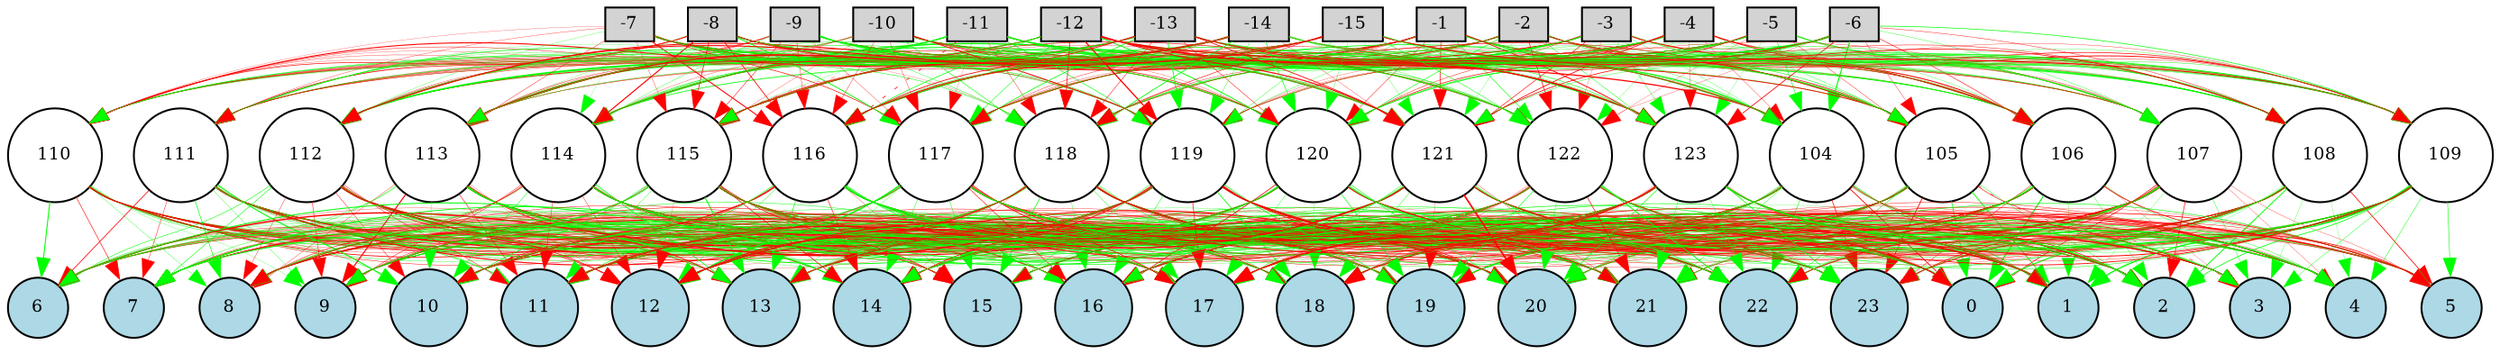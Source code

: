 digraph {
	node [fontsize=9 height=0.2 shape=circle width=0.2]
	-1 [fillcolor=lightgray shape=box style=filled]
	-2 [fillcolor=lightgray shape=box style=filled]
	-3 [fillcolor=lightgray shape=box style=filled]
	-4 [fillcolor=lightgray shape=box style=filled]
	-5 [fillcolor=lightgray shape=box style=filled]
	-6 [fillcolor=lightgray shape=box style=filled]
	-7 [fillcolor=lightgray shape=box style=filled]
	-8 [fillcolor=lightgray shape=box style=filled]
	-9 [fillcolor=lightgray shape=box style=filled]
	-10 [fillcolor=lightgray shape=box style=filled]
	-11 [fillcolor=lightgray shape=box style=filled]
	-12 [fillcolor=lightgray shape=box style=filled]
	-13 [fillcolor=lightgray shape=box style=filled]
	-14 [fillcolor=lightgray shape=box style=filled]
	-15 [fillcolor=lightgray shape=box style=filled]
	0 [fillcolor=lightblue style=filled]
	1 [fillcolor=lightblue style=filled]
	2 [fillcolor=lightblue style=filled]
	3 [fillcolor=lightblue style=filled]
	4 [fillcolor=lightblue style=filled]
	5 [fillcolor=lightblue style=filled]
	6 [fillcolor=lightblue style=filled]
	7 [fillcolor=lightblue style=filled]
	8 [fillcolor=lightblue style=filled]
	9 [fillcolor=lightblue style=filled]
	10 [fillcolor=lightblue style=filled]
	11 [fillcolor=lightblue style=filled]
	12 [fillcolor=lightblue style=filled]
	13 [fillcolor=lightblue style=filled]
	14 [fillcolor=lightblue style=filled]
	15 [fillcolor=lightblue style=filled]
	16 [fillcolor=lightblue style=filled]
	17 [fillcolor=lightblue style=filled]
	18 [fillcolor=lightblue style=filled]
	19 [fillcolor=lightblue style=filled]
	20 [fillcolor=lightblue style=filled]
	21 [fillcolor=lightblue style=filled]
	22 [fillcolor=lightblue style=filled]
	23 [fillcolor=lightblue style=filled]
	104 [fillcolor=white style=filled]
	105 [fillcolor=white style=filled]
	106 [fillcolor=white style=filled]
	107 [fillcolor=white style=filled]
	108 [fillcolor=white style=filled]
	109 [fillcolor=white style=filled]
	110 [fillcolor=white style=filled]
	111 [fillcolor=white style=filled]
	112 [fillcolor=white style=filled]
	113 [fillcolor=white style=filled]
	114 [fillcolor=white style=filled]
	115 [fillcolor=white style=filled]
	116 [fillcolor=white style=filled]
	117 [fillcolor=white style=filled]
	118 [fillcolor=white style=filled]
	119 [fillcolor=white style=filled]
	120 [fillcolor=white style=filled]
	121 [fillcolor=white style=filled]
	122 [fillcolor=white style=filled]
	123 [fillcolor=white style=filled]
	-1 -> 104 [color=green penwidth=0.5708854957377121 style=solid]
	-1 -> 105 [color=green penwidth=0.15247176918416977 style=solid]
	-1 -> 106 [color=red penwidth=0.29544626734061263 style=solid]
	-1 -> 107 [color=green penwidth=0.17939315664368183 style=solid]
	-1 -> 108 [color=green penwidth=0.26589318386454086 style=solid]
	-1 -> 109 [color=green penwidth=0.14130522752307406 style=solid]
	-1 -> 110 [color=red penwidth=0.4360602159434478 style=solid]
	-1 -> 111 [color=green penwidth=0.13408300711317025 style=solid]
	-1 -> 112 [color=red penwidth=0.48918910428919493 style=solid]
	-1 -> 113 [color=red penwidth=0.30576842998263476 style=solid]
	-1 -> 114 [color=red penwidth=0.3062424986263603 style=solid]
	-1 -> 115 [color=green penwidth=0.11081483940841273 style=solid]
	-1 -> 116 [color=red penwidth=0.17665839865169605 style=solid]
	-1 -> 117 [color=red penwidth=0.1896473188091668 style=solid]
	-1 -> 118 [color=red penwidth=0.18391644364688167 style=solid]
	-1 -> 119 [color=green penwidth=0.16312304314084408 style=solid]
	-1 -> 120 [color=red penwidth=0.22539345979940437 style=solid]
	-1 -> 121 [color=red penwidth=0.3256063436721889 style=solid]
	-1 -> 122 [color=green penwidth=0.2951461835014864 style=solid]
	-1 -> 123 [color=red penwidth=0.45921751430264823 style=solid]
	-2 -> 104 [color=green penwidth=0.17813176070583361 style=solid]
	-2 -> 105 [color=red penwidth=0.3646198391775417 style=solid]
	-2 -> 106 [color=red penwidth=0.2787083239501319 style=solid]
	-2 -> 107 [color=green penwidth=0.2528582990097552 style=solid]
	-2 -> 108 [color=green penwidth=0.2760703565506307 style=solid]
	-2 -> 109 [color=red penwidth=0.34090598364522484 style=solid]
	-2 -> 110 [color=red penwidth=0.20939119566170933 style=solid]
	-2 -> 111 [color=red penwidth=0.17304818602037286 style=solid]
	-2 -> 112 [color=green penwidth=0.2011899446594726 style=solid]
	-2 -> 113 [color=green penwidth=0.23864403449542254 style=solid]
	-2 -> 114 [color=red penwidth=0.2621721516221355 style=solid]
	-2 -> 115 [color=green penwidth=0.27081775514760675 style=solid]
	-2 -> 116 [color=red penwidth=0.31255280721743073 style=solid]
	-2 -> 117 [color=red penwidth=0.24343679028540774 style=solid]
	-2 -> 118 [color=green penwidth=0.2700999371740377 style=solid]
	-2 -> 119 [color=red penwidth=0.1269998860825075 style=solid]
	-2 -> 120 [color=green penwidth=0.2825901755483331 style=solid]
	-2 -> 121 [color=green penwidth=0.1294908344814238 style=solid]
	-2 -> 122 [color=red penwidth=0.3498191095504223 style=solid]
	-2 -> 123 [color=green penwidth=0.21665069632520256 style=solid]
	-3 -> 104 [color=green penwidth=0.14140127933351748 style=solid]
	-3 -> 105 [color=green penwidth=0.263265697731039 style=solid]
	-3 -> 106 [color=green penwidth=0.14681594788534907 style=solid]
	-3 -> 107 [color=green penwidth=0.1273842904363914 style=solid]
	-3 -> 108 [color=red penwidth=0.16190948396354954 style=solid]
	-3 -> 109 [color=red penwidth=0.4510843192197067 style=solid]
	-3 -> 110 [color=red penwidth=0.2633739835435719 style=solid]
	-3 -> 111 [color=red penwidth=0.15140500182003225 style=solid]
	-3 -> 112 [color=red penwidth=0.4100754261531536 style=solid]
	-3 -> 113 [color=green penwidth=0.22916042794841252 style=solid]
	-3 -> 114 [color=green penwidth=0.4055849875746691 style=solid]
	-3 -> 115 [color=green penwidth=0.4870528598745063 style=solid]
	-3 -> 116 [color=green penwidth=0.23179442647384352 style=solid]
	-3 -> 117 [color=green penwidth=0.3606424393462949 style=solid]
	-3 -> 118 [color=green penwidth=0.20098563837276284 style=solid]
	-3 -> 119 [color=red penwidth=0.10268754941786921 style=solid]
	-3 -> 120 [color=red penwidth=0.21650563785861188 style=solid]
	-3 -> 121 [color=red penwidth=0.29988280656803123 style=solid]
	-3 -> 122 [color=red penwidth=0.12554716378660008 style=solid]
	-3 -> 123 [color=green penwidth=0.19916432486072766 style=solid]
	-4 -> 104 [color=red penwidth=0.1594288117869711 style=solid]
	-4 -> 105 [color=green penwidth=0.17750204360987132 style=solid]
	-4 -> 106 [color=red penwidth=0.4995089367370962 style=solid]
	-4 -> 107 [color=red penwidth=0.13003033929541732 style=solid]
	-4 -> 108 [color=red penwidth=0.16479646366098766 style=solid]
	-4 -> 109 [color=red penwidth=0.18201224931816024 style=solid]
	-4 -> 110 [color=red penwidth=0.18087514841434912 style=solid]
	-4 -> 111 [color=red penwidth=0.23877932333796656 style=solid]
	-4 -> 112 [color=green penwidth=0.22136578798636108 style=solid]
	-4 -> 113 [color=red penwidth=0.18033422511077896 style=solid]
	-4 -> 114 [color=green penwidth=0.6860744966688627 style=solid]
	-4 -> 115 [color=green penwidth=0.4841336655770221 style=solid]
	-4 -> 116 [color=green penwidth=0.17581774153174617 style=solid]
	-4 -> 117 [color=red penwidth=0.12278235813797439 style=solid]
	-4 -> 118 [color=green penwidth=0.16370178931566537 style=solid]
	-4 -> 119 [color=red penwidth=0.2066814610931224 style=solid]
	-4 -> 120 [color=red penwidth=0.3356704894480266 style=solid]
	-4 -> 121 [color=red penwidth=0.40087826814218364 style=solid]
	-4 -> 122 [color=green penwidth=0.1284029182069427 style=solid]
	-4 -> 123 [color=red penwidth=0.14660110600872878 style=solid]
	-5 -> 104 [color=green penwidth=0.28150363385517113 style=solid]
	-5 -> 105 [color=red penwidth=0.1925127510438595 style=solid]
	-5 -> 106 [color=green penwidth=0.14922812846752093 style=solid]
	-5 -> 107 [color=red penwidth=0.1787410601792337 style=solid]
	-5 -> 108 [color=green penwidth=0.3731936274923511 style=solid]
	-5 -> 109 [color=green penwidth=0.21154782545953493 style=solid]
	-5 -> 110 [color=green penwidth=0.3056579796724359 style=solid]
	-5 -> 111 [color=green penwidth=0.3408660674282068 style=solid]
	-5 -> 112 [color=green penwidth=0.1192741214047932 style=solid]
	-5 -> 113 [color=red penwidth=0.18887031882212058 style=solid]
	-5 -> 114 [color=green penwidth=0.11890417620043853 style=solid]
	-5 -> 115 [color=red penwidth=0.14282770666085817 style=solid]
	-5 -> 116 [color=red penwidth=0.20896634707556555 style=solid]
	-5 -> 117 [color=green penwidth=0.30663528466156686 style=solid]
	-5 -> 118 [color=green penwidth=0.31736925051711906 style=solid]
	-5 -> 119 [color=green penwidth=0.172581964356879 style=solid]
	-5 -> 120 [color=green penwidth=0.3089035748000084 style=solid]
	-5 -> 121 [color=red penwidth=0.3666437446831865 style=solid]
	-5 -> 122 [color=red penwidth=0.11916882442103288 style=solid]
	-5 -> 123 [color=green penwidth=0.1212779744050908 style=solid]
	-6 -> 104 [color=green penwidth=0.5780553278568692 style=solid]
	-6 -> 105 [color=red penwidth=0.17136022811389123 style=solid]
	-6 -> 106 [color=red penwidth=0.2740672779865865 style=solid]
	-6 -> 107 [color=green penwidth=0.17879437753560282 style=solid]
	-6 -> 108 [color=red penwidth=0.2071595196388219 style=solid]
	-6 -> 109 [color=green penwidth=0.3360323386421569 style=solid]
	-6 -> 110 [color=green penwidth=0.23740770782124473 style=solid]
	-6 -> 111 [color=red penwidth=0.11997882870033189 style=solid]
	-6 -> 112 [color=green penwidth=0.7944033047284013 style=solid]
	-6 -> 113 [color=green penwidth=0.20495788562135642 style=solid]
	-6 -> 114 [color=green penwidth=0.3284060929803859 style=solid]
	-6 -> 115 [color=red penwidth=0.32275048074730717 style=solid]
	-6 -> 116 [color=green penwidth=0.33172224451912136 style=solid]
	-6 -> 117 [color=red penwidth=0.3072618655466792 style=solid]
	-6 -> 118 [color=red penwidth=0.2182767723297388 style=solid]
	-6 -> 119 [color=red penwidth=0.23026172468280737 style=solid]
	-6 -> 120 [color=green penwidth=0.3751401534987673 style=solid]
	-6 -> 121 [color=green penwidth=0.18434119716822495 style=solid]
	-6 -> 122 [color=red penwidth=0.1353062387510578 style=solid]
	-6 -> 123 [color=red penwidth=0.4054725318780098 style=solid]
	-7 -> 104 [color=red penwidth=0.6189350770026047 style=solid]
	-7 -> 105 [color=green penwidth=0.2952289547287176 style=solid]
	-7 -> 106 [color=green penwidth=0.2959086931613254 style=solid]
	-7 -> 107 [color=green penwidth=0.1836136233695489 style=solid]
	-7 -> 108 [color=green penwidth=0.15874654735930285 style=solid]
	-7 -> 109 [color=green penwidth=0.36705766584402333 style=solid]
	-7 -> 110 [color=red penwidth=0.1149458314346332 style=solid]
	-7 -> 111 [color=red penwidth=0.15702890096795868 style=solid]
	-7 -> 112 [color=green penwidth=0.13639875440373816 style=solid]
	-7 -> 113 [color=red penwidth=0.2046322209063826 style=solid]
	-7 -> 114 [color=green penwidth=0.1104603599308667 style=solid]
	-7 -> 115 [color=red penwidth=0.1680339757209567 style=solid]
	-7 -> 116 [color=red penwidth=0.5148123478962449 style=solid]
	-7 -> 117 [color=red penwidth=0.32156145718002727 style=solid]
	-7 -> 118 [color=green penwidth=0.2493874466616329 style=solid]
	-7 -> 119 [color=green penwidth=0.2894200657984035 style=solid]
	-7 -> 120 [color=green penwidth=0.35540755828179504 style=solid]
	-7 -> 121 [color=green penwidth=0.5891481432426454 style=solid]
	-7 -> 122 [color=red penwidth=0.13049903010852124 style=solid]
	-7 -> 123 [color=red penwidth=0.21551720568787572 style=solid]
	-8 -> 104 [color=green penwidth=0.39640424111475026 style=solid]
	-8 -> 105 [color=red penwidth=0.43481886319740437 style=solid]
	-8 -> 106 [color=red penwidth=0.16594255047104114 style=solid]
	-8 -> 107 [color=green penwidth=0.21583555868299065 style=solid]
	-8 -> 108 [color=red penwidth=0.1178301837922649 style=solid]
	-8 -> 109 [color=green penwidth=0.3907652349932633 style=solid]
	-8 -> 110 [color=red penwidth=0.33005079546986577 style=solid]
	-8 -> 111 [color=red penwidth=0.33350104197673924 style=solid]
	-8 -> 112 [color=red penwidth=0.1416366490238104 style=solid]
	-8 -> 113 [color=green penwidth=0.11229295921900093 style=solid]
	-8 -> 114 [color=red penwidth=0.5683660758899043 style=solid]
	-8 -> 115 [color=red penwidth=0.3586056716709336 style=solid]
	-8 -> 116 [color=red penwidth=0.39781927222129787 style=solid]
	-8 -> 117 [color=green penwidth=0.4513085402372171 style=solid]
	-8 -> 118 [color=red penwidth=0.1016275900297694 style=solid]
	-8 -> 119 [color=red penwidth=0.1981818922465733 style=solid]
	-8 -> 120 [color=red penwidth=0.29796896536334394 style=solid]
	-8 -> 121 [color=red penwidth=0.25357676152033926 style=solid]
	-8 -> 122 [color=red penwidth=0.385028014101245 style=solid]
	-8 -> 123 [color=green penwidth=0.23281097026367806 style=solid]
	-9 -> 104 [color=red penwidth=0.14036879004272013 style=solid]
	-9 -> 105 [color=red penwidth=0.33291787632834713 style=solid]
	-9 -> 106 [color=green penwidth=0.3768847462205106 style=solid]
	-9 -> 107 [color=red penwidth=0.20875239606209173 style=solid]
	-9 -> 108 [color=red penwidth=0.18949674163959856 style=solid]
	-9 -> 109 [color=green penwidth=0.2298121696816501 style=solid]
	-9 -> 110 [color=red penwidth=0.11966473354724656 style=solid]
	-9 -> 111 [color=red penwidth=0.13764243093318002 style=solid]
	-9 -> 112 [color=red penwidth=0.21409103175296623 style=solid]
	-9 -> 113 [color=red penwidth=0.21602934229458787 style=solid]
	-9 -> 114 [color=green penwidth=0.17410465192138838 style=solid]
	-9 -> 115 [color=red penwidth=0.2436091936520384 style=solid]
	-9 -> 116 [color=red penwidth=0.18550679040553442 style=solid]
	-9 -> 117 [color=red penwidth=0.15224718993482866 style=solid]
	-9 -> 118 [color=green penwidth=0.19829392717732225 style=solid]
	-9 -> 119 [color=green penwidth=0.27718095303744994 style=solid]
	-9 -> 120 [color=green penwidth=0.3857181346980687 style=solid]
	-9 -> 121 [color=green penwidth=0.18056354789556212 style=solid]
	-9 -> 122 [color=green penwidth=0.4233572126495989 style=solid]
	-9 -> 123 [color=green penwidth=0.4969342894568419 style=solid]
	-10 -> 104 [color=green penwidth=0.24951982863936972 style=solid]
	-10 -> 105 [color=green penwidth=0.13896412123219926 style=solid]
	-10 -> 106 [color=green penwidth=0.2783191919398049 style=solid]
	-10 -> 107 [color=green penwidth=0.28251704459559374 style=solid]
	-10 -> 108 [color=green penwidth=0.2806866260854587 style=solid]
	-10 -> 109 [color=red penwidth=0.2305701390999794 style=solid]
	-10 -> 110 [color=red penwidth=0.15628883047663028 style=solid]
	-10 -> 111 [color=green penwidth=0.15755773619615637 style=solid]
	-10 -> 112 [color=green penwidth=0.1636273478280883 style=solid]
	-10 -> 113 [color=red penwidth=0.1571369540332898 style=solid]
	-10 -> 114 [color=red penwidth=0.14135160277156794 style=solid]
	-10 -> 115 [color=red penwidth=0.1332836117754112 style=solid]
	-10 -> 116 [color=red penwidth=0.1900716125672233 style=solid]
	-10 -> 117 [color=red penwidth=0.16584562776195766 style=solid]
	-10 -> 118 [color=green penwidth=0.28239454459700886 style=solid]
	-10 -> 119 [color=red penwidth=0.47771342221880675 style=solid]
	-10 -> 120 [color=red penwidth=0.3205985718048059 style=solid]
	-10 -> 121 [color=red penwidth=0.18591636381239263 style=solid]
	-10 -> 122 [color=red penwidth=0.10526896723638676 style=solid]
	-10 -> 123 [color=green penwidth=0.11151530953787166 style=solid]
	-11 -> 104 [color=green penwidth=0.18511631524603891 style=solid]
	-11 -> 105 [color=green penwidth=0.13391750587010126 style=solid]
	-11 -> 106 [color=green penwidth=0.160499718689739 style=solid]
	-11 -> 107 [color=red penwidth=0.3057632937172804 style=solid]
	-11 -> 108 [color=green penwidth=0.4151793493050918 style=solid]
	-11 -> 109 [color=green penwidth=0.1464549223058274 style=solid]
	-11 -> 110 [color=red penwidth=0.12384722668978881 style=solid]
	-11 -> 111 [color=green penwidth=0.11821811947218086 style=solid]
	-11 -> 112 [color=green penwidth=0.12453916926150217 style=solid]
	-11 -> 113 [color=green penwidth=0.5376814324425483 style=solid]
	-11 -> 114 [color=green penwidth=0.3255375629670044 style=solid]
	-11 -> 115 [color=green penwidth=0.1112974187294617 style=solid]
	-11 -> 116 [color=red penwidth=0.3823797888738477 style=dotted]
	-11 -> 117 [color=red penwidth=0.10648620300373846 style=solid]
	-11 -> 118 [color=red penwidth=0.17979787111983353 style=solid]
	-11 -> 119 [color=green penwidth=0.28993717140778413 style=solid]
	-11 -> 120 [color=red penwidth=0.12949423560047987 style=solid]
	-11 -> 121 [color=green penwidth=0.33656801964532035 style=solid]
	-11 -> 122 [color=green penwidth=0.3471048745386026 style=solid]
	-11 -> 123 [color=green penwidth=0.3125013462400362 style=solid]
	-12 -> 104 [color=red penwidth=0.3550552497674696 style=solid]
	-12 -> 105 [color=red penwidth=0.3930874451659476 style=solid]
	-12 -> 106 [color=red penwidth=0.15428010861699915 style=solid]
	-12 -> 107 [color=red penwidth=0.16280696800490907 style=solid]
	-12 -> 108 [color=green penwidth=0.4776190411694403 style=solid]
	-12 -> 109 [color=red penwidth=0.5992766742418468 style=solid]
	-12 -> 110 [color=red penwidth=0.21466228640724538 style=solid]
	-12 -> 111 [color=green penwidth=0.13892237261640755 style=solid]
	-12 -> 112 [color=green penwidth=0.32225134265625793 style=solid]
	-12 -> 113 [color=red penwidth=0.2410273120778418 style=solid]
	-12 -> 114 [color=green penwidth=0.2600031831379471 style=solid]
	-12 -> 115 [color=red penwidth=0.1626469582021985 style=dotted]
	-12 -> 116 [color=green penwidth=0.3325935111427091 style=solid]
	-12 -> 117 [color=green penwidth=0.24898506153731775 style=solid]
	-12 -> 118 [color=red penwidth=0.35345475497833956 style=solid]
	-12 -> 119 [color=red penwidth=0.6386427164982785 style=solid]
	-12 -> 120 [color=green penwidth=0.44761444686187746 style=solid]
	-12 -> 121 [color=red penwidth=0.5532958750159855 style=solid]
	-12 -> 122 [color=red penwidth=0.13296280023812107 style=solid]
	-12 -> 123 [color=red penwidth=0.587233266110135 style=solid]
	-13 -> 104 [color=green penwidth=0.10584086856283814 style=solid]
	-13 -> 105 [color=red penwidth=0.2650759193510598 style=solid]
	-13 -> 106 [color=red penwidth=0.25922565254948704 style=solid]
	-13 -> 107 [color=green penwidth=0.2160067684959696 style=solid]
	-13 -> 108 [color=green penwidth=0.10894901780888588 style=solid]
	-13 -> 109 [color=green penwidth=0.22821212933993484 style=solid]
	-13 -> 110 [color=red penwidth=0.5300951955254892 style=solid]
	-13 -> 111 [color=green penwidth=0.3566134375606562 style=solid]
	-13 -> 112 [color=green penwidth=0.1921317629181556 style=solid]
	-13 -> 113 [color=green penwidth=0.2224600277489002 style=solid]
	-13 -> 114 [color=green penwidth=0.1668228412373038 style=solid]
	-13 -> 115 [color=red penwidth=0.23707543087254107 style=solid]
	-13 -> 116 [color=red penwidth=0.4060946915307435 style=solid]
	-13 -> 117 [color=green penwidth=0.37471995456290363 style=solid]
	-13 -> 118 [color=red penwidth=0.23949679381014738 style=solid]
	-13 -> 119 [color=green penwidth=0.40170775526098523 style=solid]
	-13 -> 120 [color=red penwidth=0.2375608135990006 style=solid]
	-13 -> 121 [color=red penwidth=0.4049305406814889 style=solid]
	-13 -> 122 [color=green penwidth=0.26883011081523334 style=solid]
	-13 -> 123 [color=red penwidth=0.46754743436050494 style=solid]
	-14 -> 104 [color=red penwidth=0.13181723171992105 style=solid]
	-14 -> 105 [color=green penwidth=0.25327866423489254 style=solid]
	-14 -> 106 [color=green penwidth=0.25498056377895595 style=solid]
	-14 -> 107 [color=green penwidth=0.14965752766019252 style=solid]
	-14 -> 108 [color=red penwidth=0.22781445724590066 style=solid]
	-14 -> 109 [color=green penwidth=0.22345766512253262 style=solid]
	-14 -> 110 [color=green penwidth=0.10619000529100932 style=solid]
	-14 -> 111 [color=green penwidth=0.11356930405707995 style=solid]
	-14 -> 112 [color=green penwidth=0.39504035981092955 style=solid]
	-14 -> 113 [color=red penwidth=0.7503525607224796 style=solid]
	-14 -> 114 [color=green penwidth=0.150865251086715 style=solid]
	-14 -> 115 [color=red penwidth=0.4223339133620039 style=solid]
	-14 -> 116 [color=green penwidth=0.2565157041553195 style=solid]
	-14 -> 117 [color=red penwidth=0.19337316247329117 style=solid]
	-14 -> 118 [color=green penwidth=0.4152445126699329 style=solid]
	-14 -> 119 [color=green penwidth=0.19003962498471438 style=solid]
	-14 -> 120 [color=green penwidth=0.32014732078130304 style=solid]
	-14 -> 121 [color=red penwidth=0.1471183473479955 style=solid]
	-14 -> 122 [color=green penwidth=0.16833622534626558 style=solid]
	-14 -> 123 [color=green penwidth=0.16438760837369942 style=solid]
	-15 -> 104 [color=green penwidth=0.19484331001343186 style=solid]
	-15 -> 105 [color=green penwidth=0.30343768609710053 style=solid]
	-15 -> 106 [color=red penwidth=0.28831161017444035 style=solid]
	-15 -> 107 [color=green penwidth=0.24384825655157547 style=solid]
	-15 -> 108 [color=red penwidth=0.37478470036243117 style=solid]
	-15 -> 109 [color=red penwidth=0.16071250614732757 style=solid]
	-15 -> 110 [color=green penwidth=0.19516003643368263 style=solid]
	-15 -> 111 [color=red penwidth=0.2579791433690918 style=solid]
	-15 -> 112 [color=red penwidth=0.5441934445171438 style=solid]
	-15 -> 113 [color=green penwidth=0.2533133717625885 style=solid]
	-15 -> 114 [color=red penwidth=0.1911395291564158 style=solid]
	-15 -> 115 [color=green penwidth=0.10083549944393605 style=solid]
	-15 -> 116 [color=red penwidth=0.4726923422385876 style=solid]
	-15 -> 117 [color=red penwidth=0.15414779786133354 style=solid]
	-15 -> 118 [color=red penwidth=0.2774842443162395 style=solid]
	-15 -> 119 [color=green penwidth=0.18267068416997834 style=solid]
	-15 -> 120 [color=green penwidth=0.15906482304741115 style=solid]
	-15 -> 121 [color=green penwidth=0.14027912737725962 style=solid]
	-15 -> 122 [color=green penwidth=0.24015845027106872 style=solid]
	-15 -> 123 [color=green penwidth=0.26358072900919527 style=solid]
	104 -> 0 [color=red penwidth=0.4251004333196413 style=solid]
	104 -> 1 [color=green penwidth=0.33143318412489475 style=solid]
	104 -> 2 [color=red penwidth=0.3413233488061698 style=solid]
	104 -> 3 [color=green penwidth=0.17565180142052497 style=solid]
	104 -> 4 [color=green penwidth=0.11174044028482638 style=solid]
	104 -> 5 [color=red penwidth=0.136639141211104 style=solid]
	104 -> 6 [color=red penwidth=0.15240584215229436 style=solid]
	104 -> 7 [color=red penwidth=0.26351737017016963 style=solid]
	104 -> 8 [color=green penwidth=0.15839270130934519 style=solid]
	104 -> 9 [color=red penwidth=0.18197911665979183 style=solid]
	104 -> 10 [color=green penwidth=0.18085505658513246 style=solid]
	104 -> 11 [color=red penwidth=0.12080032366868737 style=solid]
	104 -> 12 [color=green penwidth=0.25023872340722736 style=solid]
	104 -> 13 [color=red penwidth=0.2331549942395981 style=solid]
	104 -> 14 [color=green penwidth=0.4131355213009782 style=solid]
	104 -> 15 [color=green penwidth=0.553174152492262 style=dotted]
	104 -> 16 [color=green penwidth=0.19057625705533493 style=solid]
	104 -> 17 [color=red penwidth=0.35659194653477333 style=solid]
	104 -> 18 [color=green penwidth=0.29145788257866456 style=solid]
	104 -> 19 [color=red penwidth=0.17665115690991096 style=solid]
	104 -> 20 [color=green penwidth=0.2728001943594127 style=solid]
	104 -> 21 [color=green penwidth=0.18984702387470498 style=solid]
	104 -> 22 [color=green penwidth=0.27755876934836277 style=solid]
	104 -> 23 [color=red penwidth=0.33060951302972585 style=solid]
	105 -> 0 [color=green penwidth=0.36121173193365697 style=solid]
	105 -> 1 [color=green penwidth=0.4322108192726146 style=solid]
	105 -> 2 [color=green penwidth=0.20942900246900192 style=solid]
	105 -> 3 [color=red penwidth=0.26620821906723946 style=dotted]
	105 -> 4 [color=red penwidth=0.1659245109501601 style=solid]
	105 -> 5 [color=red penwidth=0.16152350209705718 style=solid]
	105 -> 6 [color=red penwidth=0.15992119820356754 style=solid]
	105 -> 7 [color=red penwidth=0.21549609979468892 style=solid]
	105 -> 8 [color=green penwidth=0.3562424947421522 style=solid]
	105 -> 9 [color=green penwidth=0.3481178171062396 style=solid]
	105 -> 10 [color=green penwidth=0.3138832315469878 style=solid]
	105 -> 11 [color=red penwidth=0.22388418662238857 style=solid]
	105 -> 12 [color=green penwidth=0.11440222373326171 style=solid]
	105 -> 13 [color=red penwidth=0.1891984344231227 style=solid]
	105 -> 14 [color=green penwidth=0.27619212851495545 style=solid]
	105 -> 15 [color=red penwidth=0.21967034494782822 style=solid]
	105 -> 16 [color=red penwidth=0.4672002234566073 style=solid]
	105 -> 17 [color=red penwidth=0.20283832500986992 style=solid]
	105 -> 18 [color=green penwidth=0.43618462922532353 style=solid]
	105 -> 19 [color=red penwidth=0.1788873378879955 style=solid]
	105 -> 20 [color=red penwidth=0.24946087071221254 style=solid]
	105 -> 21 [color=green penwidth=0.1828745560561541 style=solid]
	105 -> 22 [color=green penwidth=0.2606120446379714 style=solid]
	105 -> 23 [color=red penwidth=0.41636014936683763 style=solid]
	106 -> 0 [color=green penwidth=0.5632049889458006 style=solid]
	106 -> 1 [color=green penwidth=0.1256744556543786 style=solid]
	106 -> 2 [color=green penwidth=0.17146456679268063 style=solid]
	106 -> 3 [color=red penwidth=0.11039991665854748 style=solid]
	106 -> 4 [color=green penwidth=0.19426762841066553 style=solid]
	106 -> 5 [color=red penwidth=0.3944178388187456 style=solid]
	106 -> 6 [color=red penwidth=0.11678593586382416 style=solid]
	106 -> 7 [color=red penwidth=0.15388619004276147 style=solid]
	106 -> 8 [color=green penwidth=0.38995376105447566 style=solid]
	106 -> 9 [color=green penwidth=0.15154025980051805 style=solid]
	106 -> 10 [color=red penwidth=0.36620681977396885 style=solid]
	106 -> 11 [color=red penwidth=0.1919134141720916 style=solid]
	106 -> 12 [color=red penwidth=0.16931193264693145 style=solid]
	106 -> 13 [color=red penwidth=0.2177560679976137 style=solid]
	106 -> 14 [color=green penwidth=0.11199112140403127 style=solid]
	106 -> 15 [color=red penwidth=0.1818233190372145 style=solid]
	106 -> 16 [color=red penwidth=0.4096899315811362 style=solid]
	106 -> 17 [color=green penwidth=0.2916651466982433 style=solid]
	106 -> 18 [color=green penwidth=0.31836498253782586 style=solid]
	106 -> 19 [color=red penwidth=0.12858032943782421 style=solid]
	106 -> 20 [color=green penwidth=0.20910246629653279 style=solid]
	106 -> 21 [color=green penwidth=0.1958831032901059 style=solid]
	106 -> 22 [color=green penwidth=0.23758037807245833 style=solid]
	106 -> 23 [color=red penwidth=0.21473757936087626 style=solid]
	107 -> 0 [color=red penwidth=0.33190057709434917 style=solid]
	107 -> 1 [color=green penwidth=0.12352406625710188 style=solid]
	107 -> 2 [color=red penwidth=0.32090708419529224 style=solid]
	107 -> 3 [color=green penwidth=0.2113666675157012 style=solid]
	107 -> 4 [color=red penwidth=0.139115122130048 style=solid]
	107 -> 5 [color=red penwidth=0.14680879740790614 style=solid]
	107 -> 6 [color=green penwidth=0.23129879096868886 style=solid]
	107 -> 7 [color=red penwidth=0.3026939231107396 style=solid]
	107 -> 8 [color=red penwidth=0.6488503539245177 style=solid]
	107 -> 9 [color=green penwidth=0.13062687725164726 style=solid]
	107 -> 10 [color=green penwidth=0.15663616487274204 style=solid]
	107 -> 11 [color=red penwidth=0.38566552741591364 style=solid]
	107 -> 12 [color=red penwidth=0.42284412761045465 style=solid]
	107 -> 13 [color=green penwidth=0.13417752033549996 style=solid]
	107 -> 14 [color=green penwidth=0.19122000729618271 style=solid]
	107 -> 15 [color=red penwidth=0.3877900243300477 style=solid]
	107 -> 16 [color=green penwidth=0.1300375298194988 style=solid]
	107 -> 17 [color=green penwidth=0.10685462527791385 style=solid]
	107 -> 18 [color=green penwidth=0.12468895658582671 style=solid]
	107 -> 19 [color=green penwidth=0.6223620214248695 style=solid]
	107 -> 20 [color=green penwidth=0.19300570511964177 style=solid]
	107 -> 21 [color=red penwidth=0.11774390146787249 style=solid]
	107 -> 22 [color=green penwidth=0.3465175084586745 style=solid]
	107 -> 23 [color=red penwidth=0.37256159640564956 style=solid]
	108 -> 0 [color=green penwidth=0.1308765588172049 style=solid]
	108 -> 1 [color=green penwidth=0.11111885692652101 style=solid]
	108 -> 2 [color=green penwidth=0.46665044667265787 style=solid]
	108 -> 3 [color=green penwidth=0.1471586665447452 style=solid]
	108 -> 4 [color=green penwidth=0.12717247944190885 style=solid]
	108 -> 5 [color=red penwidth=0.39666243847408367 style=solid]
	108 -> 6 [color=red penwidth=0.16791061445610095 style=solid]
	108 -> 7 [color=red penwidth=0.2263405998569876 style=solid]
	108 -> 8 [color=red penwidth=0.1203248967330939 style=solid]
	108 -> 9 [color=green penwidth=0.28009575915029483 style=solid]
	108 -> 10 [color=red penwidth=0.42616978330888144 style=solid]
	108 -> 11 [color=green penwidth=0.2337883688171447 style=solid]
	108 -> 12 [color=red penwidth=0.1535538623647793 style=solid]
	108 -> 13 [color=red penwidth=0.4100961015303294 style=solid]
	108 -> 14 [color=green penwidth=0.34755151681440277 style=solid]
	108 -> 15 [color=red penwidth=0.12317160048380457 style=solid]
	108 -> 16 [color=red penwidth=0.2632239626630652 style=solid]
	108 -> 17 [color=red penwidth=0.24952703403386353 style=solid]
	108 -> 18 [color=green penwidth=0.35896848366418044 style=solid]
	108 -> 19 [color=green penwidth=0.2803873859070257 style=solid]
	108 -> 20 [color=red penwidth=0.2578711662626091 style=solid]
	108 -> 21 [color=red penwidth=0.229164580585695 style=solid]
	108 -> 22 [color=red penwidth=0.3304817128802646 style=solid]
	108 -> 23 [color=green penwidth=0.394729041117287 style=solid]
	109 -> 0 [color=green penwidth=0.48749138423471916 style=solid]
	109 -> 1 [color=green penwidth=0.6166592303882052 style=solid]
	109 -> 2 [color=green penwidth=0.3806694048320215 style=solid]
	109 -> 3 [color=green penwidth=0.19616236069728954 style=solid]
	109 -> 4 [color=green penwidth=0.22940870044507458 style=solid]
	109 -> 5 [color=green penwidth=0.28973543799365536 style=solid]
	109 -> 6 [color=green penwidth=0.16984491900380308 style=solid]
	109 -> 7 [color=red penwidth=0.21721339713137722 style=solid]
	109 -> 8 [color=red penwidth=0.35334230936236954 style=solid]
	109 -> 9 [color=green penwidth=0.3183581544529185 style=solid]
	109 -> 10 [color=red penwidth=0.1797542856403933 style=solid]
	109 -> 11 [color=green penwidth=0.6634852728561885 style=solid]
	109 -> 12 [color=green penwidth=0.13173260922531677 style=solid]
	109 -> 13 [color=red penwidth=0.11369427848305927 style=solid]
	109 -> 14 [color=green penwidth=0.17784831156765873 style=solid]
	109 -> 15 [color=green penwidth=0.2358543828350593 style=solid]
	109 -> 16 [color=red penwidth=0.42592090992987597 style=solid]
	109 -> 17 [color=red penwidth=0.16672258487339991 style=solid]
	109 -> 18 [color=red penwidth=0.4713778346293138 style=solid]
	109 -> 19 [color=green penwidth=0.1730833299441999 style=solid]
	109 -> 20 [color=green penwidth=0.2572928446936069 style=solid]
	109 -> 21 [color=green penwidth=0.18339373436306217 style=solid]
	109 -> 22 [color=red penwidth=0.210249905273573 style=solid]
	109 -> 23 [color=red penwidth=0.3498140731958904 style=solid]
	110 -> 0 [color=green penwidth=0.6031104110385176 style=solid]
	110 -> 1 [color=green penwidth=0.1954588048123495 style=solid]
	110 -> 2 [color=red penwidth=0.3607422287689376 style=solid]
	110 -> 3 [color=green penwidth=0.14694912360520734 style=solid]
	110 -> 4 [color=red penwidth=0.37052523377112045 style=solid]
	110 -> 5 [color=red penwidth=0.21679018653612997 style=solid]
	110 -> 6 [color=green penwidth=0.5255580979120241 style=solid]
	110 -> 7 [color=red penwidth=0.28693029229889366 style=solid]
	110 -> 8 [color=green penwidth=0.1631183405920394 style=solid]
	110 -> 9 [color=green penwidth=0.11993886355726452 style=solid]
	110 -> 10 [color=green penwidth=0.20728962392916073 style=solid]
	110 -> 11 [color=green penwidth=0.34399998417279976 style=solid]
	110 -> 12 [color=red penwidth=0.17640002683972958 style=solid]
	110 -> 13 [color=red penwidth=0.3612838385244834 style=solid]
	110 -> 14 [color=green penwidth=0.31533802252643395 style=solid]
	110 -> 15 [color=red penwidth=0.14848582215528 style=solid]
	110 -> 16 [color=red penwidth=0.14702676890923766 style=solid]
	110 -> 17 [color=red penwidth=0.4024636574199175 style=solid]
	110 -> 18 [color=green penwidth=0.18046621230298254 style=solid]
	110 -> 19 [color=red penwidth=0.22613043197132635 style=solid]
	110 -> 20 [color=green penwidth=0.31112220785279515 style=solid]
	110 -> 21 [color=red penwidth=0.36714973769479786 style=solid]
	110 -> 22 [color=red penwidth=0.13082280140964636 style=solid]
	110 -> 23 [color=red penwidth=0.31166489507247896 style=solid]
	111 -> 0 [color=red penwidth=0.3330134657296989 style=solid]
	111 -> 1 [color=red penwidth=0.18121158494144107 style=solid]
	111 -> 2 [color=green penwidth=0.2969809584441693 style=solid]
	111 -> 3 [color=green penwidth=0.4019946470026273 style=solid]
	111 -> 4 [color=green penwidth=0.3400843527579636 style=solid]
	111 -> 5 [color=red penwidth=0.5684552024112345 style=solid]
	111 -> 6 [color=red penwidth=0.38010822819237533 style=solid]
	111 -> 7 [color=red penwidth=0.2213379833772507 style=solid]
	111 -> 8 [color=green penwidth=0.3139477933768994 style=solid]
	111 -> 9 [color=green penwidth=0.15939437856977043 style=solid]
	111 -> 10 [color=green penwidth=0.5444054113035666 style=solid]
	111 -> 11 [color=green penwidth=0.1662794385468227 style=solid]
	111 -> 12 [color=red penwidth=0.2368763312061544 style=solid]
	111 -> 13 [color=green penwidth=0.2563887373146416 style=solid]
	111 -> 14 [color=red penwidth=0.2592315161373396 style=solid]
	111 -> 15 [color=red penwidth=0.16477011891684815 style=solid]
	111 -> 16 [color=green penwidth=0.2772340866874311 style=solid]
	111 -> 17 [color=red penwidth=0.17601731505454304 style=solid]
	111 -> 18 [color=green penwidth=0.46583512170655206 style=solid]
	111 -> 19 [color=green penwidth=0.22659922046433673 style=solid]
	111 -> 20 [color=red penwidth=0.5500262423686252 style=solid]
	111 -> 21 [color=green penwidth=0.39408887725127906 style=dotted]
	111 -> 22 [color=red penwidth=0.13314859874001111 style=solid]
	111 -> 23 [color=green penwidth=0.21294043028211065 style=solid]
	112 -> 0 [color=green penwidth=0.5611577295478204 style=solid]
	112 -> 1 [color=red penwidth=0.8486539829270304 style=solid]
	112 -> 2 [color=green penwidth=0.219545147435691 style=solid]
	112 -> 3 [color=red penwidth=0.10804615404002532 style=solid]
	112 -> 4 [color=green penwidth=0.13879966114412284 style=solid]
	112 -> 5 [color=red penwidth=0.17061048567553994 style=solid]
	112 -> 6 [color=green penwidth=0.27026451606600266 style=solid]
	112 -> 7 [color=green penwidth=0.27674164885098607 style=solid]
	112 -> 8 [color=red penwidth=0.18399094033227564 style=solid]
	112 -> 9 [color=red penwidth=0.24313478928354307 style=solid]
	112 -> 10 [color=red penwidth=0.21251898453081197 style=solid]
	112 -> 11 [color=red penwidth=0.21909811827261474 style=solid]
	112 -> 12 [color=red penwidth=0.3526622177469363 style=solid]
	112 -> 13 [color=green penwidth=0.1918732822692602 style=solid]
	112 -> 14 [color=green penwidth=0.4445022436049181 style=solid]
	112 -> 15 [color=red penwidth=0.22818348621642306 style=solid]
	112 -> 16 [color=red penwidth=0.20982227626186672 style=solid]
	112 -> 17 [color=red penwidth=0.46131977476886077 style=solid]
	112 -> 18 [color=green penwidth=0.3403828004608326 style=solid]
	112 -> 19 [color=green penwidth=0.15447813443823505 style=solid]
	112 -> 20 [color=red penwidth=0.3668911405318256 style=solid]
	112 -> 21 [color=red penwidth=0.11124941322608006 style=solid]
	112 -> 22 [color=red penwidth=0.1161473154948053 style=solid]
	112 -> 23 [color=red penwidth=0.10690700057585766 style=solid]
	113 -> 0 [color=green penwidth=0.3767815980189514 style=solid]
	113 -> 1 [color=green penwidth=0.12714254843076844 style=solid]
	113 -> 2 [color=green penwidth=0.2739269122376028 style=solid]
	113 -> 3 [color=green penwidth=0.14820559610089767 style=solid]
	113 -> 4 [color=red penwidth=0.21836840553204834 style=solid]
	113 -> 5 [color=red penwidth=0.16317496228251496 style=solid]
	113 -> 6 [color=green penwidth=0.19598287215497173 style=solid]
	113 -> 7 [color=green penwidth=0.18929988947607185 style=solid]
	113 -> 8 [color=red penwidth=0.1576119695349104 style=solid]
	113 -> 9 [color=red penwidth=0.5697306576461231 style=solid]
	113 -> 10 [color=green penwidth=0.14421184803698178 style=solid]
	113 -> 11 [color=red penwidth=0.2738121398118424 style=solid]
	113 -> 12 [color=red penwidth=0.10473160859800777 style=solid]
	113 -> 13 [color=red penwidth=0.4426819566203861 style=solid]
	113 -> 14 [color=green penwidth=0.25348567617459306 style=solid]
	113 -> 15 [color=green penwidth=0.25618588585725954 style=solid]
	113 -> 16 [color=red penwidth=0.1705170268813692 style=solid]
	113 -> 17 [color=green penwidth=0.2591711239889245 style=solid]
	113 -> 18 [color=green penwidth=0.12683802115202739 style=solid]
	113 -> 19 [color=red penwidth=0.4287880065011054 style=solid]
	113 -> 20 [color=green penwidth=0.1176437959827906 style=solid]
	113 -> 21 [color=green penwidth=0.26477690051420943 style=solid]
	113 -> 22 [color=green penwidth=0.4460985532312105 style=solid]
	113 -> 23 [color=green penwidth=0.15264550403279176 style=solid]
	114 -> 0 [color=red penwidth=0.19679585300776237 style=solid]
	114 -> 1 [color=red penwidth=0.37365412643159035 style=solid]
	114 -> 2 [color=red penwidth=0.20082957861225084 style=solid]
	114 -> 3 [color=red penwidth=0.23351699623582498 style=solid]
	114 -> 4 [color=green penwidth=0.47983205732175493 style=solid]
	114 -> 5 [color=red penwidth=0.18654553485462982 style=solid]
	114 -> 6 [color=green penwidth=0.1999676812481313 style=solid]
	114 -> 7 [color=red penwidth=0.21958513972322727 style=solid]
	114 -> 8 [color=red penwidth=0.26215995313555696 style=solid]
	114 -> 9 [color=red penwidth=0.22669432232046566 style=solid]
	114 -> 10 [color=green penwidth=0.22853788695697927 style=solid]
	114 -> 11 [color=red penwidth=0.21084171190937895 style=solid]
	114 -> 12 [color=red penwidth=0.19260080128725726 style=solid]
	114 -> 13 [color=green penwidth=0.37662461411977266 style=solid]
	114 -> 14 [color=green penwidth=0.15904787956458635 style=solid]
	114 -> 15 [color=red penwidth=0.22380728792678212 style=solid]
	114 -> 16 [color=red penwidth=0.14256214269256912 style=solid]
	114 -> 17 [color=green penwidth=0.26534652438602113 style=solid]
	114 -> 18 [color=green penwidth=0.19079670155787548 style=solid]
	114 -> 19 [color=red penwidth=0.3036795008163471 style=solid]
	114 -> 20 [color=green penwidth=0.20804390264689315 style=solid]
	114 -> 21 [color=red penwidth=0.5336188321874282 style=solid]
	114 -> 22 [color=green penwidth=0.4542366571955073 style=solid]
	114 -> 23 [color=green penwidth=0.33838487623628893 style=solid]
	115 -> 0 [color=green penwidth=0.32949208414679276 style=solid]
	115 -> 1 [color=green penwidth=0.30032336990167763 style=solid]
	115 -> 2 [color=green penwidth=0.15199119094168376 style=solid]
	115 -> 3 [color=red penwidth=0.3893136874902271 style=solid]
	115 -> 4 [color=red penwidth=0.19100343695407734 style=solid]
	115 -> 5 [color=green penwidth=0.2740818584798601 style=solid]
	115 -> 6 [color=green penwidth=0.14063769044272484 style=solid]
	115 -> 7 [color=green penwidth=0.401955643673528 style=solid]
	115 -> 8 [color=green penwidth=0.27794011605572955 style=solid]
	115 -> 9 [color=red penwidth=0.1938503267702293 style=solid]
	115 -> 10 [color=green penwidth=0.33052847603321833 style=solid]
	115 -> 11 [color=green penwidth=0.17457598622477544 style=solid]
	115 -> 12 [color=red penwidth=0.1067190775642163 style=solid]
	115 -> 13 [color=green penwidth=0.49454110184042055 style=solid]
	115 -> 14 [color=red penwidth=0.34138471400735304 style=solid]
	115 -> 15 [color=red penwidth=0.34753073704559234 style=solid]
	115 -> 16 [color=green penwidth=0.18660145522123145 style=solid]
	115 -> 17 [color=red penwidth=0.1939121598098561 style=solid]
	115 -> 18 [color=red penwidth=0.17386069306257856 style=solid]
	115 -> 19 [color=green penwidth=0.5116898847735453 style=solid]
	115 -> 20 [color=red penwidth=0.21754887796765293 style=solid]
	115 -> 21 [color=red penwidth=0.1503714180154842 style=solid]
	115 -> 22 [color=green penwidth=0.3003403905131526 style=solid]
	115 -> 23 [color=red penwidth=0.24132687591883745 style=solid]
	116 -> 0 [color=green penwidth=0.1547582237917967 style=solid]
	116 -> 1 [color=red penwidth=0.4240784090881823 style=solid]
	116 -> 2 [color=green penwidth=0.10838595194409056 style=solid]
	116 -> 3 [color=red penwidth=0.3549292750819326 style=solid]
	116 -> 4 [color=green penwidth=0.39566732798625115 style=solid]
	116 -> 5 [color=green penwidth=0.10128114806113665 style=solid]
	116 -> 6 [color=red penwidth=0.19673493273742282 style=solid]
	116 -> 7 [color=red penwidth=0.3304026481890221 style=solid]
	116 -> 8 [color=red penwidth=0.1963841656968877 style=solid]
	116 -> 9 [color=red penwidth=0.2244086696965365 style=solid]
	116 -> 10 [color=red penwidth=0.29629366756134046 style=solid]
	116 -> 11 [color=green penwidth=0.3169544991840819 style=solid]
	116 -> 12 [color=green penwidth=0.19438907282134926 style=solid]
	116 -> 13 [color=green penwidth=0.3115300181713537 style=solid]
	116 -> 14 [color=red penwidth=0.2742649967778633 style=solid]
	116 -> 15 [color=red penwidth=0.13246450290589776 style=solid]
	116 -> 16 [color=green penwidth=0.35312015419155274 style=solid]
	116 -> 17 [color=green penwidth=0.36461356140383905 style=solid]
	116 -> 18 [color=green penwidth=0.1669500780278266 style=solid]
	116 -> 19 [color=green penwidth=0.2942894132124083 style=solid]
	116 -> 20 [color=red penwidth=0.3173452678897236 style=solid]
	116 -> 21 [color=green penwidth=0.33275028468892487 style=solid]
	116 -> 22 [color=green penwidth=0.49006497690525275 style=solid]
	116 -> 23 [color=green penwidth=0.40881857049414805 style=solid]
	117 -> 0 [color=green penwidth=0.1002229273234907 style=solid]
	117 -> 1 [color=green penwidth=0.5858723739870516 style=solid]
	117 -> 2 [color=red penwidth=0.12555946249586228 style=solid]
	117 -> 3 [color=red penwidth=0.1607452319757977 style=solid]
	117 -> 4 [color=red penwidth=0.22095196136920858 style=solid]
	117 -> 5 [color=red penwidth=0.28197118615739775 style=solid]
	117 -> 6 [color=green penwidth=0.13871754130031466 style=solid]
	117 -> 7 [color=green penwidth=0.13478159478660634 style=solid]
	117 -> 8 [color=green penwidth=0.1500243069728769 style=solid]
	117 -> 9 [color=green penwidth=0.24573454612974566 style=solid]
	117 -> 10 [color=red penwidth=0.20664642862951924 style=solid]
	117 -> 11 [color=red penwidth=0.11321622094556338 style=solid]
	117 -> 12 [color=green penwidth=0.7130955398139563 style=solid]
	117 -> 13 [color=green penwidth=0.14564491081782777 style=solid]
	117 -> 14 [color=green penwidth=0.20983592579102886 style=solid]
	117 -> 15 [color=green penwidth=0.23416865950903426 style=solid]
	117 -> 16 [color=red penwidth=0.28878685009084626 style=solid]
	117 -> 17 [color=red penwidth=0.41108682101713856 style=solid]
	117 -> 18 [color=red penwidth=0.35480773677286104 style=solid]
	117 -> 19 [color=red penwidth=0.2529221197527184 style=solid]
	117 -> 20 [color=green penwidth=0.24786916197919892 style=solid]
	117 -> 21 [color=green penwidth=0.4535851535368668 style=solid]
	117 -> 22 [color=green penwidth=0.2510489996060513 style=solid]
	117 -> 23 [color=green penwidth=0.20752264509145035 style=solid]
	118 -> 0 [color=red penwidth=0.3516315559991736 style=solid]
	118 -> 1 [color=red penwidth=0.2765193206372194 style=solid]
	118 -> 2 [color=red penwidth=0.31701490631983076 style=solid]
	118 -> 3 [color=red penwidth=0.4038548002206007 style=solid]
	118 -> 4 [color=red penwidth=0.3123567959683333 style=solid]
	118 -> 5 [color=green penwidth=0.3081425828229367 style=solid]
	118 -> 6 [color=green penwidth=0.13687175575469593 style=solid]
	118 -> 7 [color=green penwidth=0.20150178811608854 style=solid]
	118 -> 8 [color=green penwidth=0.21242308662383572 style=solid]
	118 -> 9 [color=green penwidth=0.21921149889604963 style=solid]
	118 -> 10 [color=red penwidth=0.28451381991884894 style=solid]
	118 -> 11 [color=green penwidth=0.21994832318130664 style=solid]
	118 -> 12 [color=red penwidth=0.5373456631647769 style=solid]
	118 -> 13 [color=green penwidth=0.19527447934756445 style=solid]
	118 -> 14 [color=red penwidth=0.11402195979543857 style=solid]
	118 -> 15 [color=green penwidth=0.3535025386263049 style=solid]
	118 -> 16 [color=green penwidth=0.16345931282918952 style=solid]
	118 -> 17 [color=green penwidth=0.19756073297717297 style=solid]
	118 -> 18 [color=green penwidth=0.24035541129024654 style=solid]
	118 -> 19 [color=red penwidth=0.1346844537963312 style=solid]
	118 -> 20 [color=red penwidth=0.39938554437513374 style=solid]
	118 -> 21 [color=green penwidth=0.4379568374434779 style=solid]
	118 -> 22 [color=red penwidth=0.4295930835751932 style=solid]
	118 -> 23 [color=red penwidth=0.34343024906272485 style=solid]
	119 -> 0 [color=green penwidth=0.15377068014177836 style=solid]
	119 -> 1 [color=red penwidth=0.25766327322515337 style=solid]
	119 -> 2 [color=green penwidth=0.14780081431211423 style=solid]
	119 -> 3 [color=green penwidth=0.12227883763513822 style=solid]
	119 -> 4 [color=red penwidth=0.25076155408445444 style=solid]
	119 -> 5 [color=red penwidth=0.12974650254986872 style=solid]
	119 -> 6 [color=red penwidth=0.6961932819284383 style=solid]
	119 -> 7 [color=green penwidth=0.16099937764805866 style=solid]
	119 -> 8 [color=green penwidth=0.3124153746075715 style=solid]
	119 -> 9 [color=green penwidth=0.41957539616154194 style=solid]
	119 -> 10 [color=green penwidth=0.2399591023124358 style=solid]
	119 -> 11 [color=red penwidth=0.5185296205983898 style=solid]
	119 -> 12 [color=green penwidth=0.16252318601756333 style=solid]
	119 -> 13 [color=red penwidth=0.2239409187967411 style=solid]
	119 -> 14 [color=red penwidth=0.45223795118436105 style=solid]
	119 -> 15 [color=green penwidth=0.2247570716378124 style=solid]
	119 -> 16 [color=green penwidth=0.22703158128211867 style=solid]
	119 -> 17 [color=red penwidth=0.32117840407524145 style=solid]
	119 -> 18 [color=green penwidth=0.38465576956901126 style=solid]
	119 -> 19 [color=green penwidth=0.35376740792719696 style=solid]
	119 -> 20 [color=red penwidth=0.3888574871219448 style=solid]
	119 -> 21 [color=red penwidth=0.47143901089102214 style=solid]
	119 -> 22 [color=red penwidth=0.6328904855241745 style=solid]
	119 -> 23 [color=red penwidth=0.127511150746919 style=solid]
	120 -> 0 [color=red penwidth=0.22076950791745603 style=solid]
	120 -> 1 [color=green penwidth=0.1687399905035898 style=solid]
	120 -> 2 [color=red penwidth=0.19232446451209198 style=solid]
	120 -> 3 [color=red penwidth=0.10395394855373793 style=solid]
	120 -> 4 [color=red penwidth=0.3949297141660637 style=solid]
	120 -> 5 [color=red penwidth=0.36640064978603093 style=solid]
	120 -> 6 [color=red penwidth=0.13635228112730363 style=solid]
	120 -> 7 [color=green penwidth=0.16053252392808814 style=solid]
	120 -> 8 [color=red penwidth=0.15388871359099715 style=solid]
	120 -> 9 [color=red penwidth=0.2203823705407969 style=solid]
	120 -> 10 [color=green penwidth=0.5356468320124443 style=solid]
	120 -> 11 [color=green penwidth=0.18917572896273982 style=solid]
	120 -> 12 [color=red penwidth=0.31133033447847536 style=solid]
	120 -> 13 [color=green penwidth=0.26361890141292477 style=solid]
	120 -> 14 [color=green penwidth=0.30724990401530944 style=solid]
	120 -> 15 [color=green penwidth=0.1662649719128635 style=solid]
	120 -> 16 [color=red penwidth=0.37282532316309025 style=solid]
	120 -> 17 [color=green penwidth=0.17639954332046626 style=solid]
	120 -> 18 [color=green penwidth=0.13405362616544192 style=solid]
	120 -> 19 [color=green penwidth=0.30761568758777325 style=solid]
	120 -> 20 [color=green penwidth=0.27285431109099834 style=solid]
	120 -> 21 [color=green penwidth=0.27046218734590755 style=solid]
	120 -> 22 [color=green penwidth=0.3121894420959802 style=solid]
	120 -> 23 [color=green penwidth=0.17722859389923568 style=solid]
	121 -> 0 [color=red penwidth=0.26277091454355517 style=solid]
	121 -> 1 [color=red penwidth=0.3978763724173505 style=solid]
	121 -> 2 [color=red penwidth=0.48375822799081314 style=solid]
	121 -> 3 [color=red penwidth=0.19153473684378075 style=solid]
	121 -> 4 [color=red penwidth=0.3655687415710961 style=solid]
	121 -> 5 [color=green penwidth=0.12426256718779484 style=solid]
	121 -> 6 [color=green penwidth=0.48424959899950903 style=solid]
	121 -> 7 [color=green penwidth=0.43860186699739745 style=solid]
	121 -> 8 [color=green penwidth=0.1449567120260426 style=solid]
	121 -> 9 [color=green penwidth=0.2430876535307339 style=solid]
	121 -> 10 [color=green penwidth=0.10011105392594287 style=solid]
	121 -> 11 [color=red penwidth=0.6479287742392307 style=solid]
	121 -> 12 [color=red penwidth=0.577978354118406 style=solid]
	121 -> 13 [color=red penwidth=0.19609460056607658 style=solid]
	121 -> 14 [color=red penwidth=0.26211169627274966 style=solid]
	121 -> 15 [color=green penwidth=0.13907641568831575 style=solid]
	121 -> 16 [color=green penwidth=0.29819124848824713 style=solid]
	121 -> 17 [color=green penwidth=0.2217202140742736 style=solid]
	121 -> 18 [color=green penwidth=0.21799720410119244 style=solid]
	121 -> 19 [color=red penwidth=0.10549585538517459 style=solid]
	121 -> 20 [color=red penwidth=0.828420786646432 style=solid]
	121 -> 21 [color=red penwidth=0.1435567669691055 style=solid]
	121 -> 22 [color=green penwidth=0.31711887860211313 style=solid]
	121 -> 23 [color=green penwidth=0.14723529592256424 style=solid]
	122 -> 0 [color=red penwidth=0.18277714453951854 style=solid]
	122 -> 1 [color=green penwidth=0.30640493937610774 style=solid]
	122 -> 2 [color=red penwidth=0.3286676190188718 style=solid]
	122 -> 3 [color=green penwidth=0.3789826229437637 style=solid]
	122 -> 4 [color=red penwidth=0.10384801396893063 style=solid]
	122 -> 5 [color=red penwidth=0.22338094155409488 style=solid]
	122 -> 6 [color=red penwidth=0.32147565210260665 style=solid]
	122 -> 7 [color=green penwidth=0.33299456350430573 style=solid]
	122 -> 8 [color=red penwidth=0.21919596071670677 style=solid]
	122 -> 9 [color=red penwidth=0.2656539378904219 style=solid]
	122 -> 10 [color=red penwidth=0.25140599343904735 style=solid]
	122 -> 11 [color=green penwidth=0.18678119780920927 style=solid]
	122 -> 12 [color=green penwidth=0.21842519085820988 style=solid]
	122 -> 13 [color=green penwidth=0.1042143174151265 style=solid]
	122 -> 14 [color=red penwidth=0.13426032865571808 style=solid]
	122 -> 15 [color=green penwidth=0.2222788915160498 style=solid]
	122 -> 16 [color=red penwidth=0.2550755182437748 style=solid]
	122 -> 17 [color=red penwidth=0.15807508087932204 style=solid]
	122 -> 18 [color=red penwidth=0.13284945830443604 style=solid]
	122 -> 19 [color=green penwidth=0.3017445659399026 style=solid]
	122 -> 20 [color=green penwidth=0.17565781623464227 style=solid]
	122 -> 21 [color=red penwidth=0.32825800140349737 style=solid]
	122 -> 22 [color=green penwidth=0.4607068607198437 style=solid]
	122 -> 23 [color=green penwidth=0.2816073942898285 style=solid]
	123 -> 0 [color=red penwidth=0.11288065307210884 style=solid]
	123 -> 1 [color=red penwidth=0.24965287272490033 style=solid]
	123 -> 2 [color=green penwidth=0.5880714494355328 style=solid]
	123 -> 3 [color=green penwidth=0.13163647577772414 style=solid]
	123 -> 4 [color=green penwidth=0.625285515097071 style=solid]
	123 -> 5 [color=red penwidth=0.12866359424852475 style=solid]
	123 -> 6 [color=green penwidth=0.3271628385851751 style=solid]
	123 -> 7 [color=green penwidth=0.2999774776217049 style=solid]
	123 -> 8 [color=red penwidth=0.19113273779012524 style=solid]
	123 -> 9 [color=green penwidth=0.2279886795499809 style=solid]
	123 -> 10 [color=red penwidth=0.20340126489621257 style=solid]
	123 -> 11 [color=red penwidth=0.17576656586607792 style=solid]
	123 -> 12 [color=red penwidth=0.4993814628182047 style=solid]
	123 -> 13 [color=red penwidth=0.24295370156829427 style=solid]
	123 -> 14 [color=green penwidth=0.2930509682923967 style=solid]
	123 -> 15 [color=red penwidth=0.10035344205990326 style=solid]
	123 -> 16 [color=green penwidth=0.14977934317284836 style=solid]
	123 -> 17 [color=red penwidth=0.5773850293939835 style=solid]
	123 -> 18 [color=red penwidth=0.24567871246223646 style=solid]
	123 -> 19 [color=red penwidth=0.11320603656200379 style=solid]
	123 -> 20 [color=green penwidth=0.3142571479182701 style=solid]
	123 -> 21 [color=green penwidth=0.2078906488798973 style=solid]
	123 -> 22 [color=green penwidth=0.18128503977235472 style=solid]
	123 -> 23 [color=green penwidth=0.3517747682450121 style=solid]
}
